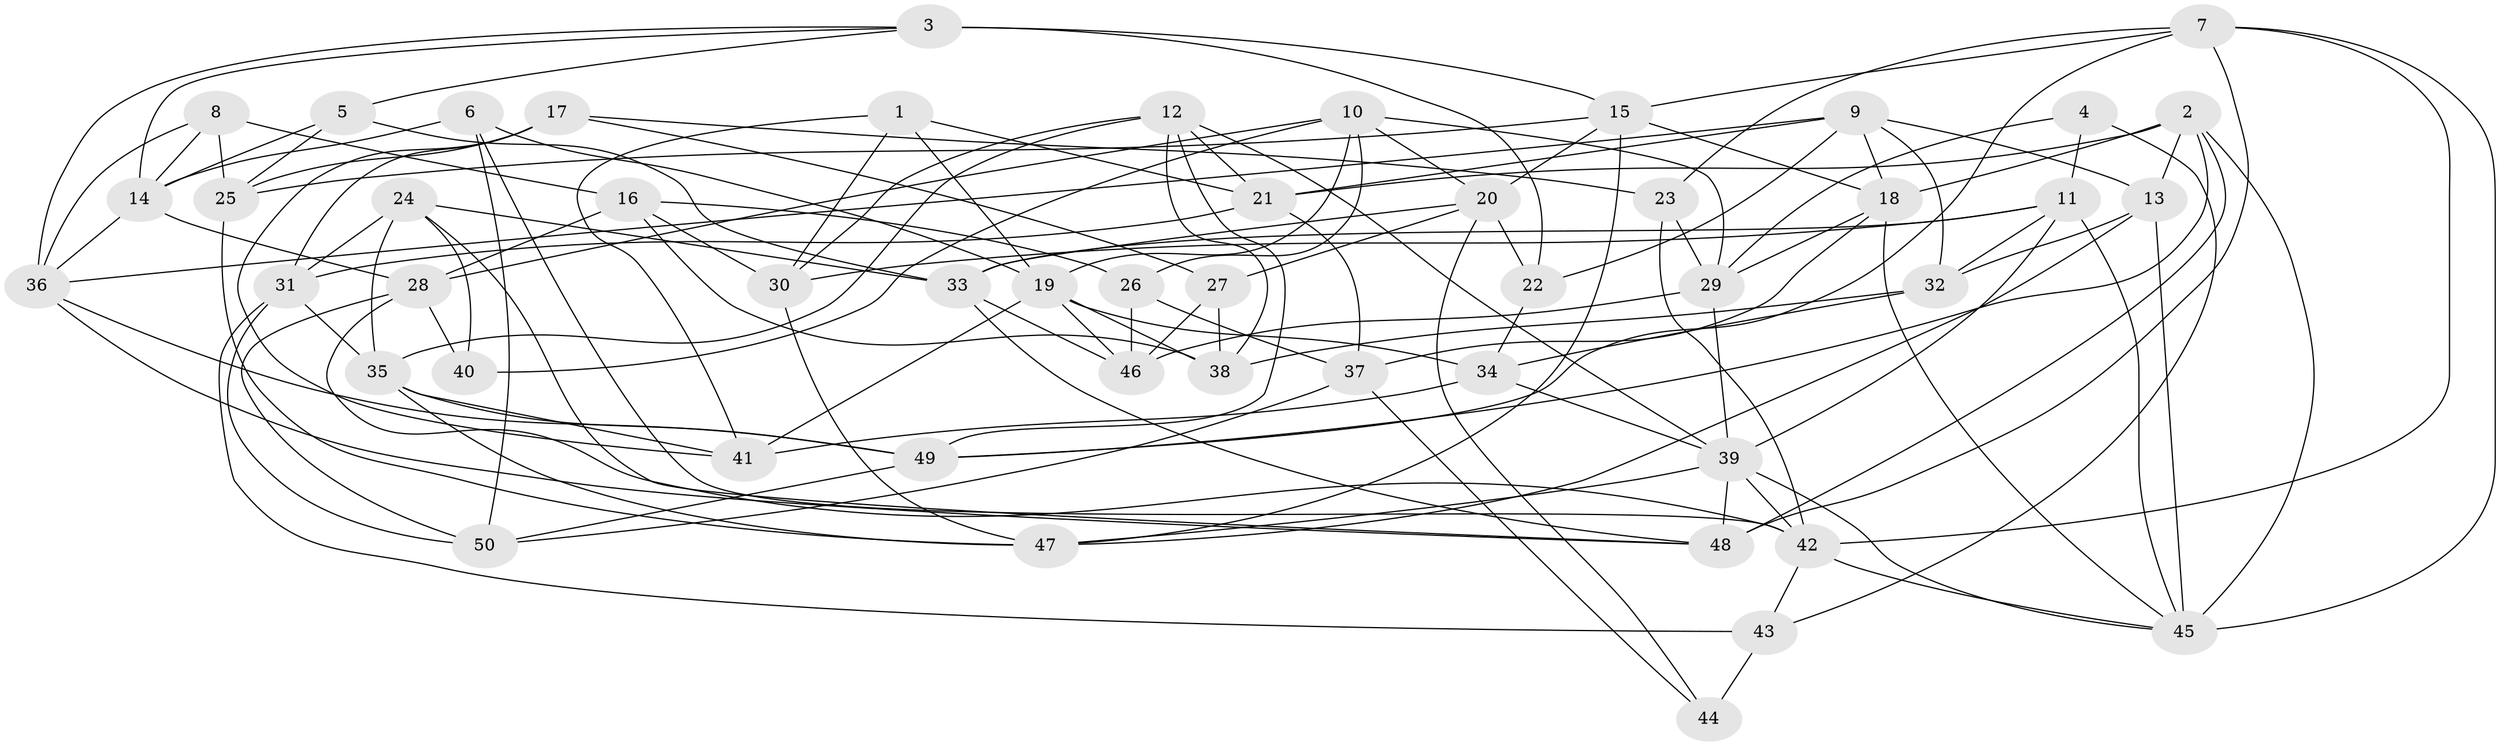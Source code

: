 // original degree distribution, {4: 1.0}
// Generated by graph-tools (version 1.1) at 2025/02/03/09/25 03:02:56]
// undirected, 50 vertices, 132 edges
graph export_dot {
graph [start="1"]
  node [color=gray90,style=filled];
  1;
  2;
  3;
  4;
  5;
  6;
  7;
  8;
  9;
  10;
  11;
  12;
  13;
  14;
  15;
  16;
  17;
  18;
  19;
  20;
  21;
  22;
  23;
  24;
  25;
  26;
  27;
  28;
  29;
  30;
  31;
  32;
  33;
  34;
  35;
  36;
  37;
  38;
  39;
  40;
  41;
  42;
  43;
  44;
  45;
  46;
  47;
  48;
  49;
  50;
  1 -- 19 [weight=1.0];
  1 -- 21 [weight=1.0];
  1 -- 30 [weight=1.0];
  1 -- 41 [weight=1.0];
  2 -- 13 [weight=1.0];
  2 -- 18 [weight=1.0];
  2 -- 21 [weight=1.0];
  2 -- 45 [weight=1.0];
  2 -- 48 [weight=1.0];
  2 -- 49 [weight=1.0];
  3 -- 5 [weight=1.0];
  3 -- 14 [weight=1.0];
  3 -- 15 [weight=1.0];
  3 -- 22 [weight=2.0];
  3 -- 36 [weight=1.0];
  4 -- 11 [weight=1.0];
  4 -- 29 [weight=1.0];
  4 -- 43 [weight=2.0];
  5 -- 14 [weight=1.0];
  5 -- 25 [weight=1.0];
  5 -- 33 [weight=1.0];
  6 -- 14 [weight=1.0];
  6 -- 19 [weight=1.0];
  6 -- 42 [weight=2.0];
  6 -- 50 [weight=2.0];
  7 -- 15 [weight=1.0];
  7 -- 23 [weight=1.0];
  7 -- 42 [weight=1.0];
  7 -- 45 [weight=1.0];
  7 -- 48 [weight=1.0];
  7 -- 49 [weight=1.0];
  8 -- 14 [weight=1.0];
  8 -- 16 [weight=1.0];
  8 -- 25 [weight=1.0];
  8 -- 36 [weight=1.0];
  9 -- 13 [weight=1.0];
  9 -- 18 [weight=1.0];
  9 -- 21 [weight=1.0];
  9 -- 22 [weight=1.0];
  9 -- 32 [weight=1.0];
  9 -- 36 [weight=1.0];
  10 -- 19 [weight=1.0];
  10 -- 20 [weight=1.0];
  10 -- 26 [weight=1.0];
  10 -- 28 [weight=1.0];
  10 -- 29 [weight=1.0];
  10 -- 40 [weight=1.0];
  11 -- 30 [weight=1.0];
  11 -- 32 [weight=1.0];
  11 -- 33 [weight=1.0];
  11 -- 39 [weight=1.0];
  11 -- 45 [weight=1.0];
  12 -- 21 [weight=1.0];
  12 -- 30 [weight=1.0];
  12 -- 35 [weight=1.0];
  12 -- 38 [weight=1.0];
  12 -- 39 [weight=1.0];
  12 -- 49 [weight=1.0];
  13 -- 32 [weight=1.0];
  13 -- 45 [weight=2.0];
  13 -- 47 [weight=1.0];
  14 -- 28 [weight=1.0];
  14 -- 36 [weight=1.0];
  15 -- 18 [weight=1.0];
  15 -- 20 [weight=1.0];
  15 -- 25 [weight=1.0];
  15 -- 47 [weight=1.0];
  16 -- 26 [weight=1.0];
  16 -- 28 [weight=1.0];
  16 -- 30 [weight=2.0];
  16 -- 38 [weight=1.0];
  17 -- 23 [weight=1.0];
  17 -- 25 [weight=2.0];
  17 -- 27 [weight=1.0];
  17 -- 31 [weight=1.0];
  17 -- 41 [weight=1.0];
  18 -- 29 [weight=1.0];
  18 -- 37 [weight=1.0];
  18 -- 45 [weight=1.0];
  19 -- 34 [weight=1.0];
  19 -- 38 [weight=1.0];
  19 -- 41 [weight=2.0];
  19 -- 46 [weight=1.0];
  20 -- 22 [weight=1.0];
  20 -- 27 [weight=1.0];
  20 -- 33 [weight=1.0];
  20 -- 44 [weight=1.0];
  21 -- 31 [weight=1.0];
  21 -- 37 [weight=1.0];
  22 -- 34 [weight=2.0];
  23 -- 29 [weight=1.0];
  23 -- 42 [weight=1.0];
  24 -- 31 [weight=1.0];
  24 -- 33 [weight=1.0];
  24 -- 35 [weight=1.0];
  24 -- 40 [weight=2.0];
  24 -- 48 [weight=1.0];
  25 -- 47 [weight=1.0];
  26 -- 37 [weight=2.0];
  26 -- 46 [weight=2.0];
  27 -- 38 [weight=1.0];
  27 -- 46 [weight=1.0];
  28 -- 40 [weight=1.0];
  28 -- 42 [weight=1.0];
  28 -- 50 [weight=1.0];
  29 -- 39 [weight=1.0];
  29 -- 46 [weight=1.0];
  30 -- 47 [weight=1.0];
  31 -- 35 [weight=1.0];
  31 -- 43 [weight=1.0];
  31 -- 50 [weight=1.0];
  32 -- 34 [weight=1.0];
  32 -- 38 [weight=2.0];
  33 -- 46 [weight=1.0];
  33 -- 48 [weight=1.0];
  34 -- 39 [weight=1.0];
  34 -- 41 [weight=1.0];
  35 -- 41 [weight=1.0];
  35 -- 47 [weight=1.0];
  35 -- 49 [weight=1.0];
  36 -- 48 [weight=1.0];
  36 -- 49 [weight=1.0];
  37 -- 44 [weight=1.0];
  37 -- 50 [weight=1.0];
  39 -- 42 [weight=1.0];
  39 -- 45 [weight=1.0];
  39 -- 47 [weight=1.0];
  39 -- 48 [weight=1.0];
  42 -- 43 [weight=1.0];
  42 -- 45 [weight=1.0];
  43 -- 44 [weight=2.0];
  49 -- 50 [weight=1.0];
}
